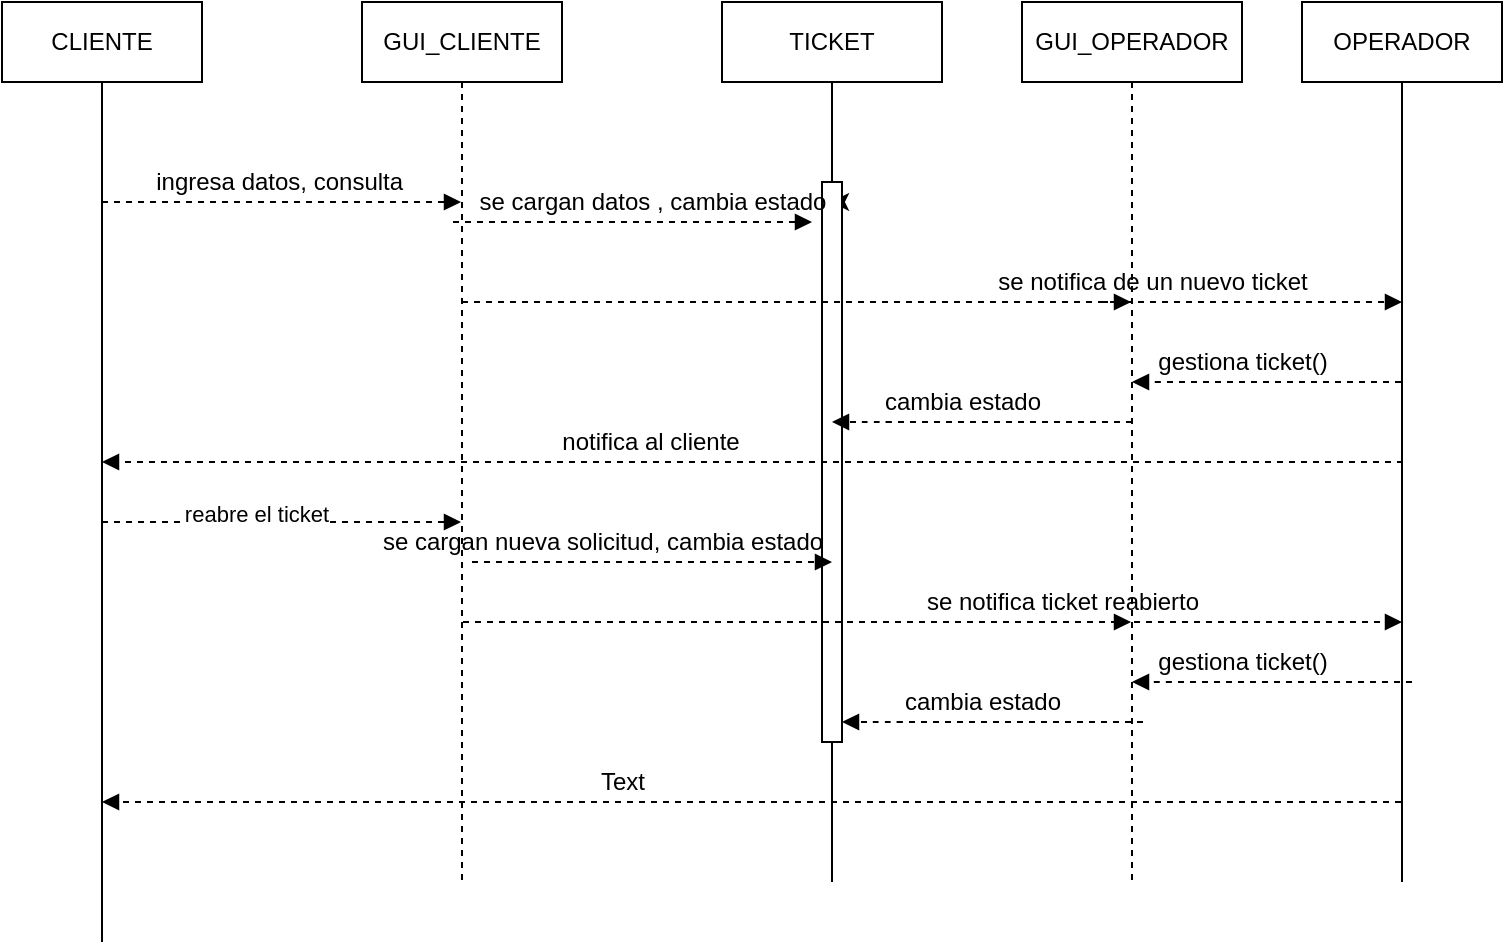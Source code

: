 <mxfile>
    <diagram id="gYoxP9vWYiIPN62YEr7-" name="Página-1">
        <mxGraphModel dx="820" dy="516" grid="1" gridSize="10" guides="1" tooltips="1" connect="1" arrows="1" fold="1" page="1" pageScale="1" pageWidth="827" pageHeight="1169" math="0" shadow="0">
            <root>
                <mxCell id="0"/>
                <mxCell id="1" parent="0"/>
                <mxCell id="2" value="GUI_CLIENTE" style="shape=umlLifeline;perimeter=lifelinePerimeter;whiteSpace=wrap;html=1;container=1;collapsible=0;recursiveResize=0;outlineConnect=0;" vertex="1" parent="1">
                    <mxGeometry x="220" y="80" width="100" height="440" as="geometry"/>
                </mxCell>
                <mxCell id="3" value="CLIENTE" style="shape=umlLifeline;perimeter=lifelinePerimeter;whiteSpace=wrap;html=1;container=1;collapsible=0;recursiveResize=0;outlineConnect=0;lifelineDashed=0;" vertex="1" parent="1">
                    <mxGeometry x="40" y="80" width="100" height="470" as="geometry"/>
                </mxCell>
                <mxCell id="4" value="TICKET" style="shape=umlLifeline;perimeter=lifelinePerimeter;whiteSpace=wrap;html=1;container=1;collapsible=0;recursiveResize=0;outlineConnect=0;lifelineDashed=0;" vertex="1" parent="1">
                    <mxGeometry x="400" y="80" width="110" height="440" as="geometry"/>
                </mxCell>
                <mxCell id="26" style="edgeStyle=none;html=1;startArrow=none;" edge="1" parent="4" source="24" target="4">
                    <mxGeometry relative="1" as="geometry"/>
                </mxCell>
                <mxCell id="17" value="" style="rounded=0;dashed=0;" vertex="1" parent="4">
                    <mxGeometry x="50" y="90" width="10" height="280" as="geometry"/>
                </mxCell>
                <mxCell id="25" value="" style="html=1;verticalAlign=bottom;labelBackgroundColor=none;endArrow=block;endFill=1;dashed=1;" edge="1" parent="4">
                    <mxGeometry width="160" relative="1" as="geometry">
                        <mxPoint x="-134.5" y="110" as="sourcePoint"/>
                        <mxPoint x="45" y="110" as="targetPoint"/>
                    </mxGeometry>
                </mxCell>
                <mxCell id="24" value="se cargan datos , cambia estado" style="text;html=1;align=center;verticalAlign=middle;resizable=0;points=[];autosize=1;strokeColor=none;fillColor=none;" vertex="1" parent="4">
                    <mxGeometry x="-130" y="90" width="190" height="20" as="geometry"/>
                </mxCell>
                <mxCell id="43" value="" style="html=1;verticalAlign=bottom;labelBackgroundColor=none;endArrow=block;endFill=1;dashed=1;" edge="1" parent="4">
                    <mxGeometry width="160" relative="1" as="geometry">
                        <mxPoint x="-125" y="280" as="sourcePoint"/>
                        <mxPoint x="55" y="280" as="targetPoint"/>
                        <Array as="points"/>
                    </mxGeometry>
                </mxCell>
                <mxCell id="48" value="" style="html=1;verticalAlign=bottom;labelBackgroundColor=none;endArrow=block;endFill=1;dashed=1;" edge="1" parent="4" target="5">
                    <mxGeometry width="160" relative="1" as="geometry">
                        <mxPoint x="-129.5" y="310" as="sourcePoint"/>
                        <mxPoint x="50" y="310" as="targetPoint"/>
                    </mxGeometry>
                </mxCell>
                <mxCell id="5" value="GUI_OPERADOR" style="shape=umlLifeline;perimeter=lifelinePerimeter;whiteSpace=wrap;html=1;container=1;collapsible=0;recursiveResize=0;outlineConnect=0;" vertex="1" parent="1">
                    <mxGeometry x="550" y="80" width="110" height="440" as="geometry"/>
                </mxCell>
                <mxCell id="28" value="se notifica de un nuevo ticket" style="text;html=1;align=center;verticalAlign=middle;resizable=0;points=[];autosize=1;strokeColor=none;fillColor=none;" vertex="1" parent="5">
                    <mxGeometry x="-20" y="130" width="170" height="20" as="geometry"/>
                </mxCell>
                <mxCell id="36" value="" style="html=1;verticalAlign=bottom;labelBackgroundColor=none;endArrow=block;endFill=1;dashed=1;" edge="1" parent="5" target="4">
                    <mxGeometry width="160" relative="1" as="geometry">
                        <mxPoint x="55" y="210" as="sourcePoint"/>
                        <mxPoint x="-80" y="210" as="targetPoint"/>
                        <Array as="points">
                            <mxPoint x="-74.5" y="210"/>
                        </Array>
                    </mxGeometry>
                </mxCell>
                <mxCell id="54" value="" style="html=1;verticalAlign=bottom;labelBackgroundColor=none;endArrow=block;endFill=1;dashed=1;" edge="1" parent="5">
                    <mxGeometry width="160" relative="1" as="geometry">
                        <mxPoint x="60.5" y="360" as="sourcePoint"/>
                        <mxPoint x="-90" y="360" as="targetPoint"/>
                        <Array as="points">
                            <mxPoint x="-69" y="360"/>
                        </Array>
                    </mxGeometry>
                </mxCell>
                <mxCell id="6" value="OPERADOR" style="shape=umlLifeline;perimeter=lifelinePerimeter;whiteSpace=wrap;html=1;container=1;collapsible=0;recursiveResize=0;outlineConnect=0;lifelineDashed=0;" vertex="1" parent="1">
                    <mxGeometry x="690" y="80" width="100" height="440" as="geometry"/>
                </mxCell>
                <mxCell id="29" value="" style="html=1;verticalAlign=bottom;labelBackgroundColor=none;endArrow=block;endFill=1;dashed=1;" edge="1" parent="6">
                    <mxGeometry width="160" relative="1" as="geometry">
                        <mxPoint x="-100" y="150" as="sourcePoint"/>
                        <mxPoint x="50" y="150" as="targetPoint"/>
                    </mxGeometry>
                </mxCell>
                <mxCell id="38" value="" style="html=1;verticalAlign=bottom;labelBackgroundColor=none;endArrow=block;endFill=1;dashed=1;" edge="1" parent="6" target="3">
                    <mxGeometry width="160" relative="1" as="geometry">
                        <mxPoint x="50.5" y="230" as="sourcePoint"/>
                        <mxPoint x="-100" y="230" as="targetPoint"/>
                        <Array as="points">
                            <mxPoint x="-79" y="230"/>
                        </Array>
                    </mxGeometry>
                </mxCell>
                <mxCell id="49" value="" style="html=1;verticalAlign=bottom;labelBackgroundColor=none;endArrow=block;endFill=1;dashed=1;" edge="1" parent="6">
                    <mxGeometry width="160" relative="1" as="geometry">
                        <mxPoint x="-90" y="310" as="sourcePoint"/>
                        <mxPoint x="50" y="310" as="targetPoint"/>
                    </mxGeometry>
                </mxCell>
                <mxCell id="51" value="" style="html=1;verticalAlign=bottom;labelBackgroundColor=none;endArrow=block;endFill=1;dashed=1;" edge="1" parent="6" target="5">
                    <mxGeometry width="160" relative="1" as="geometry">
                        <mxPoint x="55" y="340" as="sourcePoint"/>
                        <mxPoint x="-80" y="340" as="targetPoint"/>
                        <Array as="points">
                            <mxPoint x="-74.5" y="340"/>
                        </Array>
                    </mxGeometry>
                </mxCell>
                <mxCell id="7" value="" style="html=1;verticalAlign=bottom;labelBackgroundColor=none;endArrow=block;endFill=1;dashed=1;" edge="1" parent="1" target="2">
                    <mxGeometry width="160" relative="1" as="geometry">
                        <mxPoint x="90" y="180" as="sourcePoint"/>
                        <mxPoint x="250" y="180" as="targetPoint"/>
                    </mxGeometry>
                </mxCell>
                <mxCell id="8" value="ingresa datos, consulta&amp;nbsp;" style="text;html=1;align=center;verticalAlign=middle;resizable=0;points=[];autosize=1;strokeColor=none;fillColor=none;" vertex="1" parent="1">
                    <mxGeometry x="110" y="160" width="140" height="20" as="geometry"/>
                </mxCell>
                <mxCell id="27" value="" style="html=1;verticalAlign=bottom;labelBackgroundColor=none;endArrow=block;endFill=1;dashed=1;" edge="1" parent="1" target="5">
                    <mxGeometry width="160" relative="1" as="geometry">
                        <mxPoint x="270" y="230" as="sourcePoint"/>
                        <mxPoint x="449.5" y="229.5" as="targetPoint"/>
                    </mxGeometry>
                </mxCell>
                <mxCell id="34" value="" style="html=1;verticalAlign=bottom;labelBackgroundColor=none;endArrow=block;endFill=1;dashed=1;" edge="1" parent="1" source="6" target="5">
                    <mxGeometry width="160" relative="1" as="geometry">
                        <mxPoint x="540" y="310" as="sourcePoint"/>
                        <mxPoint x="719.5" y="310" as="targetPoint"/>
                        <Array as="points">
                            <mxPoint x="610" y="270"/>
                        </Array>
                    </mxGeometry>
                </mxCell>
                <mxCell id="35" value="gestiona ticket()" style="text;html=1;align=center;verticalAlign=middle;resizable=0;points=[];autosize=1;strokeColor=none;fillColor=none;" vertex="1" parent="1">
                    <mxGeometry x="610" y="250" width="100" height="20" as="geometry"/>
                </mxCell>
                <mxCell id="37" value="cambia estado" style="text;html=1;align=center;verticalAlign=middle;resizable=0;points=[];autosize=1;strokeColor=none;fillColor=none;" vertex="1" parent="1">
                    <mxGeometry x="475" y="270" width="90" height="20" as="geometry"/>
                </mxCell>
                <mxCell id="39" value="notifica al cliente" style="text;html=1;align=center;verticalAlign=middle;resizable=0;points=[];autosize=1;strokeColor=none;fillColor=none;" vertex="1" parent="1">
                    <mxGeometry x="314" y="290" width="100" height="20" as="geometry"/>
                </mxCell>
                <mxCell id="40" value="" style="html=1;verticalAlign=bottom;labelBackgroundColor=none;endArrow=block;endFill=1;dashed=1;" edge="1" parent="1" source="3" target="2">
                    <mxGeometry width="160" relative="1" as="geometry">
                        <mxPoint x="750.5" y="320" as="sourcePoint"/>
                        <mxPoint x="99.5" y="320" as="targetPoint"/>
                        <Array as="points">
                            <mxPoint x="90" y="340"/>
                        </Array>
                    </mxGeometry>
                </mxCell>
                <mxCell id="41" value="reabre el ticket" style="edgeLabel;html=1;align=center;verticalAlign=middle;resizable=0;points=[];" vertex="1" connectable="0" parent="40">
                    <mxGeometry x="-0.15" y="4" relative="1" as="geometry">
                        <mxPoint as="offset"/>
                    </mxGeometry>
                </mxCell>
                <mxCell id="45" value="se cargan nueva solicitud, cambia estado" style="text;html=1;align=center;verticalAlign=middle;resizable=0;points=[];autosize=1;strokeColor=none;fillColor=none;" vertex="1" parent="1">
                    <mxGeometry x="220" y="340" width="240" height="20" as="geometry"/>
                </mxCell>
                <mxCell id="50" value="se notifica ticket reabierto" style="text;html=1;align=center;verticalAlign=middle;resizable=0;points=[];autosize=1;strokeColor=none;fillColor=none;" vertex="1" parent="1">
                    <mxGeometry x="495" y="370" width="150" height="20" as="geometry"/>
                </mxCell>
                <mxCell id="52" value="gestiona ticket()" style="text;html=1;align=center;verticalAlign=middle;resizable=0;points=[];autosize=1;strokeColor=none;fillColor=none;" vertex="1" parent="1">
                    <mxGeometry x="610" y="400" width="100" height="20" as="geometry"/>
                </mxCell>
                <mxCell id="55" value="cambia estado" style="text;html=1;align=center;verticalAlign=middle;resizable=0;points=[];autosize=1;strokeColor=none;fillColor=none;" vertex="1" parent="1">
                    <mxGeometry x="485" y="420" width="90" height="20" as="geometry"/>
                </mxCell>
                <mxCell id="56" value="" style="html=1;verticalAlign=bottom;labelBackgroundColor=none;endArrow=block;endFill=1;dashed=1;" edge="1" parent="1" source="6" target="3">
                    <mxGeometry width="160" relative="1" as="geometry">
                        <mxPoint x="750.5" y="320" as="sourcePoint"/>
                        <mxPoint x="99.5" y="320" as="targetPoint"/>
                        <Array as="points">
                            <mxPoint x="720" y="480"/>
                            <mxPoint x="610" y="480"/>
                            <mxPoint x="360" y="480"/>
                        </Array>
                    </mxGeometry>
                </mxCell>
                <mxCell id="57" value="Text" style="text;html=1;align=center;verticalAlign=middle;resizable=0;points=[];autosize=1;strokeColor=none;fillColor=none;" vertex="1" parent="1">
                    <mxGeometry x="330" y="460" width="40" height="20" as="geometry"/>
                </mxCell>
            </root>
        </mxGraphModel>
    </diagram>
</mxfile>